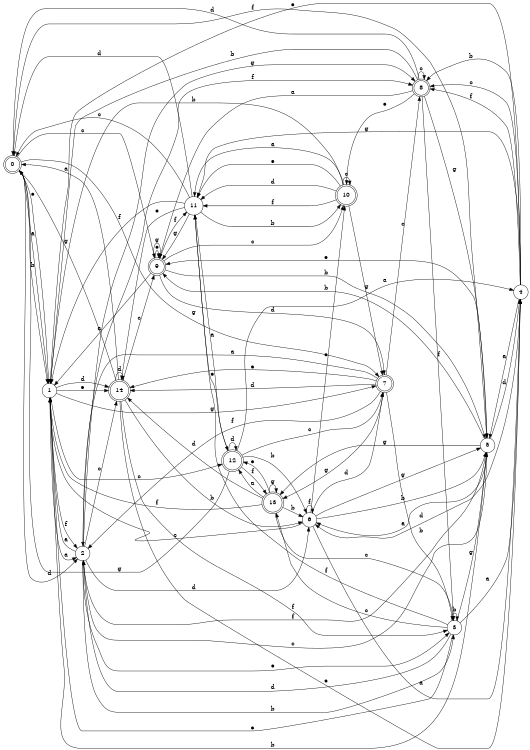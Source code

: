 digraph n12_10 {
__start0 [label="" shape="none"];

rankdir=LR;
size="8,5";

s0 [style="rounded,filled", color="black", fillcolor="white" shape="doublecircle", label="0"];
s1 [style="filled", color="black", fillcolor="white" shape="circle", label="1"];
s2 [style="filled", color="black", fillcolor="white" shape="circle", label="2"];
s3 [style="filled", color="black", fillcolor="white" shape="circle", label="3"];
s4 [style="filled", color="black", fillcolor="white" shape="circle", label="4"];
s5 [style="filled", color="black", fillcolor="white" shape="circle", label="5"];
s6 [style="filled", color="black", fillcolor="white" shape="circle", label="6"];
s7 [style="rounded,filled", color="black", fillcolor="white" shape="doublecircle", label="7"];
s8 [style="rounded,filled", color="black", fillcolor="white" shape="doublecircle", label="8"];
s9 [style="rounded,filled", color="black", fillcolor="white" shape="doublecircle", label="9"];
s10 [style="rounded,filled", color="black", fillcolor="white" shape="doublecircle", label="10"];
s11 [style="filled", color="black", fillcolor="white" shape="circle", label="11"];
s12 [style="rounded,filled", color="black", fillcolor="white" shape="doublecircle", label="12"];
s13 [style="rounded,filled", color="black", fillcolor="white" shape="doublecircle", label="13"];
s14 [style="rounded,filled", color="black", fillcolor="white" shape="doublecircle", label="14"];
s0 -> s1 [label="a"];
s0 -> s1 [label="b"];
s0 -> s9 [label="c"];
s0 -> s2 [label="d"];
s0 -> s1 [label="e"];
s0 -> s5 [label="f"];
s0 -> s7 [label="g"];
s1 -> s2 [label="a"];
s1 -> s5 [label="b"];
s1 -> s12 [label="c"];
s1 -> s14 [label="d"];
s1 -> s14 [label="e"];
s1 -> s2 [label="f"];
s1 -> s7 [label="g"];
s2 -> s1 [label="a"];
s2 -> s3 [label="b"];
s2 -> s14 [label="c"];
s2 -> s6 [label="d"];
s2 -> s3 [label="e"];
s2 -> s8 [label="f"];
s2 -> s8 [label="g"];
s3 -> s4 [label="a"];
s3 -> s3 [label="b"];
s3 -> s13 [label="c"];
s3 -> s2 [label="d"];
s3 -> s1 [label="e"];
s3 -> s11 [label="f"];
s3 -> s5 [label="g"];
s4 -> s5 [label="a"];
s4 -> s8 [label="b"];
s4 -> s8 [label="c"];
s4 -> s6 [label="d"];
s4 -> s1 [label="e"];
s4 -> s8 [label="f"];
s4 -> s11 [label="g"];
s5 -> s6 [label="a"];
s5 -> s9 [label="b"];
s5 -> s2 [label="c"];
s5 -> s4 [label="d"];
s5 -> s9 [label="e"];
s5 -> s2 [label="f"];
s5 -> s13 [label="g"];
s6 -> s4 [label="a"];
s6 -> s5 [label="b"];
s6 -> s1 [label="c"];
s6 -> s7 [label="d"];
s6 -> s10 [label="e"];
s6 -> s6 [label="f"];
s6 -> s5 [label="g"];
s7 -> s2 [label="a"];
s7 -> s3 [label="b"];
s7 -> s8 [label="c"];
s7 -> s14 [label="d"];
s7 -> s14 [label="e"];
s7 -> s2 [label="f"];
s7 -> s13 [label="g"];
s8 -> s9 [label="a"];
s8 -> s1 [label="b"];
s8 -> s8 [label="c"];
s8 -> s0 [label="d"];
s8 -> s10 [label="e"];
s8 -> s3 [label="f"];
s8 -> s5 [label="g"];
s9 -> s1 [label="a"];
s9 -> s5 [label="b"];
s9 -> s10 [label="c"];
s9 -> s7 [label="d"];
s9 -> s9 [label="e"];
s9 -> s11 [label="f"];
s9 -> s9 [label="g"];
s10 -> s11 [label="a"];
s10 -> s1 [label="b"];
s10 -> s10 [label="c"];
s10 -> s11 [label="d"];
s10 -> s11 [label="e"];
s10 -> s11 [label="f"];
s10 -> s7 [label="g"];
s11 -> s12 [label="a"];
s11 -> s10 [label="b"];
s11 -> s0 [label="c"];
s11 -> s0 [label="d"];
s11 -> s14 [label="e"];
s11 -> s1 [label="f"];
s11 -> s9 [label="g"];
s12 -> s4 [label="a"];
s12 -> s6 [label="b"];
s12 -> s7 [label="c"];
s12 -> s12 [label="d"];
s12 -> s11 [label="e"];
s12 -> s13 [label="f"];
s12 -> s0 [label="g"];
s13 -> s12 [label="a"];
s13 -> s6 [label="b"];
s13 -> s3 [label="c"];
s13 -> s14 [label="d"];
s13 -> s12 [label="e"];
s13 -> s1 [label="f"];
s13 -> s13 [label="g"];
s14 -> s0 [label="a"];
s14 -> s6 [label="b"];
s14 -> s9 [label="c"];
s14 -> s14 [label="d"];
s14 -> s4 [label="e"];
s14 -> s3 [label="f"];
s14 -> s0 [label="g"];

}